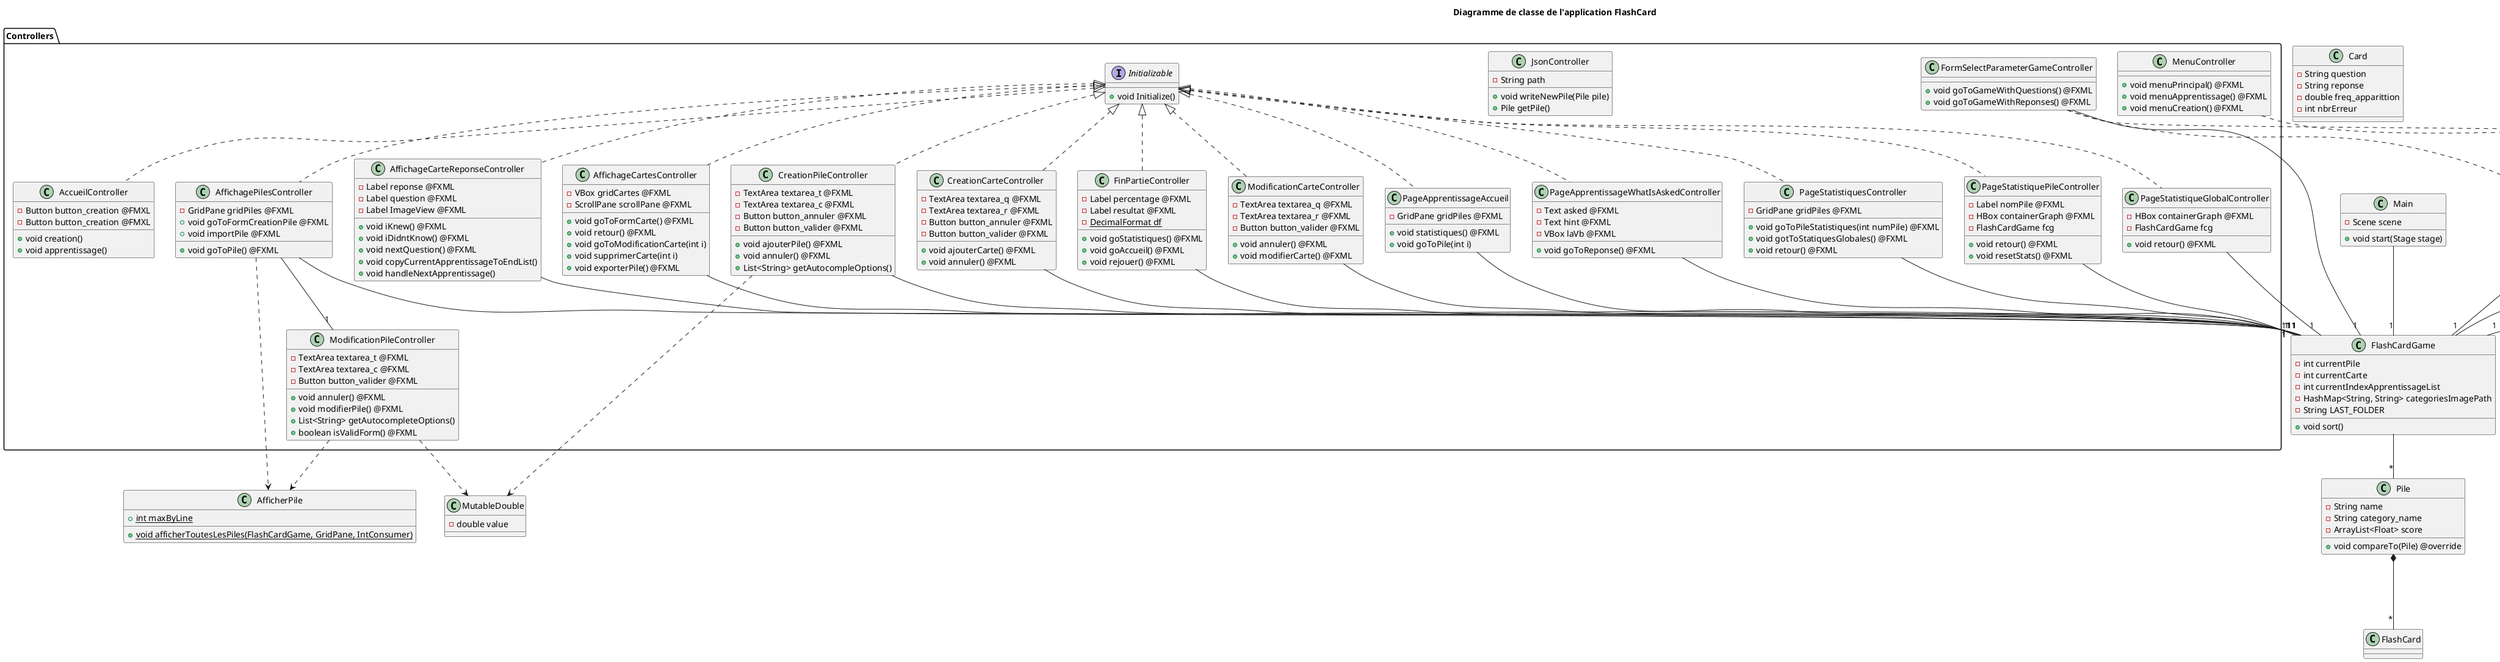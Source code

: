 @startuml

title Diagramme de classe de l'application FlashCard

' ABDEE6

class FlashCardGame {
    -int currentPile
    -int currentCarte
    -int currentIndexApprentissageList
    -HashMap<String, String> categoriesImagePath
    -String LAST_FOLDER
    +void sort()
}
class Card {
    -String question
    -String reponse
    -double freq_apparittion
    -int nbrErreur
}
class Pile {
    -String name
    -String category_name
    -ArrayList<Float> score
    +void compareTo(Pile) @override
}

package "Patern Creator" {

    abstract ApprentissageMethod {
        -Card carte
        -String hintShowed
        {abstract} +void afficher(VBox vb)
    }

    class ApprentissageMethodQuestion {
        +void afficher(VBox vb)
    }

    class ApprentissageMethodReponse {
        +void afficher(VBox vb)
    }

    abstract ApprentissageCreator {
        {abstract} +void createApprentissage()
    }

    class ApprentissageCreatorQuestion {
        +void createApprentissage()
    }

    class ApprentissageCreatorReponse {
        +void createApprentissage()
    }

}

enum View {
    -String fileName
}

class ViewSwitcher {
    {static} -Scene scene
    {static} +switchTo(View view)
}

package "Controllers" {
    interface Initializable {
        +void Initialize()
    }

    class AccueilController {
        -Button button_creation @FMXL
        -Button button_creation @FMXL
        +void creation()
        +void apprentissage()
    }

    class AffichageCarteReponseController {
        -Label reponse @FXML
        -Label question @FXML
        -Label ImageView @FXML
        +void iKnew() @FXML
        +void iDidntKnow() @FXML
        +void nextQuestion() @FXML
        +void copyCurrentApprentissageToEndList()
        +void handleNextApprentissage()
    }

    class AffichageCartesController {
        -VBox gridCartes @FXML
        -ScrollPane scrollPane @FXML
        +void goToFormCarte() @FXML
        +void retour() @FXML
        +void goToModificationCarte(int i)
        +void supprimerCarte(int i)
        +void exporterPile() @FXML
    }

    class AffichagePilesController {
        -GridPane gridPiles @FXML
        +void goToPile() @FXML
        +void goToFormCreationPile @FXML
        +void importPile @FXML
    }

    class CreationCarteController {
        -TextArea textarea_q @FXML
        -TextArea textarea_r @FXML
        -Button button_annuler @FXML
        -Button button_valider @FXML
        +void ajouterCarte() @FXML
        +void annuler() @FXML
    }

    class CreationPileController {
        -TextArea textarea_t @FXML
        -TextArea textarea_c @FXML
        -Button button_annuler @FXML
        -Button button_valider @FXML
        +void ajouterPile() @FXML
        +void annuler() @FXML
        +List<String> getAutocompleOptions()
    }

    class FinPartieController {
        -Label percentage @FXML
        -Label resultat @FXML
        {static} -DecimalFormat df
        +void goStatistiques() @FXML
        +void goAccueil() @FXML
        +void rejouer() @FXML
    }

    class FormSelectParameterGameController {
        +void goToGameWithQuestions() @FXML
        +void goToGameWithReponses() @FXML
    }

    class JsonController {
        -String path
        +void writeNewPile(Pile pile)
        +Pile getPile()
    }

    class MenuController {
        +void menuPrincipal() @FXML
        +void menuApprentissage() @FXML
        +void menuCreation() @FXML
    }

    class ModificationCarteController {
        -TextArea textarea_q @FXML
        -TextArea textarea_r @FXML
        -Button button_valider @FXML
        +void annuler() @FXML
        +void modifierCarte() @FXML
    }

    class ModificationPileController {
        -TextArea textarea_t @FXML
        -TextArea textarea_c @FXML
        -Button button_valider @FXML
        +void annuler() @FXML
        +void modifierPile() @FXML
        +List<String> getAutocompleteOptions()
        +boolean isValidForm() @FXML
    }

    class PageApprentissageAccueil {
        -GridPane gridPiles @FXML
        +void statistiques() @FXML
        +void goToPile(int i)
    }

    class PageApprentissageWhatIsAskedController {
        -Text asked @FXML
        -Text hint @FXML
        -VBox laVb @FXML
        +void goToReponse() @FXML
    }

    class PageStatistiquesController {
        -GridPane gridPiles @FXML
        +void goToPileStatistiques(int numPile) @FXML
        +void gotToStatiquesGlobales() @FXML
        +void retour() @FXML
    }

    class PageStatistiquePileController {
        -Label nomPile @FXML
        -HBox containerGraph @FXML
        -FlashCardGame fcg
        +void retour() @FXML
        +void resetStats() @FXML
    }

    class PageStatistiqueGlobalController {
        -HBox containerGraph @FXML
        -FlashCardGame fcg
        +void retour() @FXML
    }
}

class MutableDouble {
    -double value
}

class AfficherPile {
    {static} +int maxByLine
    {static} +void afficherToutesLesPiles(FlashCardGame, GridPane, IntConsumer)
}

class Main {
    -Scene scene
    +void start(Stage stage)
}

FlashCardGame -- "*" Pile
FlashCardGame -- "*" ApprentissageMethod
Pile *--- "*" FlashCard
ApprentissageMethod <|-- ApprentissageMethodQuestion
ApprentissageMethod <|-- ApprentissageMethodReponse
ApprentissageCreator -- "1" FlashCardGame
ApprentissageCreator <|-- ApprentissageCreatorQuestion
ApprentissageCreator <|-- ApprentissageCreatorReponse
ApprentissageCreator ..> ApprentissageMethod : <<create>>
ViewSwitcher -- "1" FlashCardGame
ViewSwitcher ..> View
Initializable <|.. AccueilController
Initializable <|.. AffichageCarteReponseController
AffichageCarteReponseController -- "1" FlashCardGame
Initializable <|.. AffichageCartesController
AffichageCartesController -- "1" FlashCardGame
Initializable <|.. FinPartieController
FinPartieController -- "1" FlashCardGame
Initializable <|.. AffichagePilesController
AffichagePilesController -- "1" FlashCardGame
AffichagePilesController ..> AfficherPile
AffichagePilesController -- "1" ModificationPileController
ModificationPileController ..> AfficherPile
Initializable <|.. CreationCarteController
CreationCarteController -- "1" FlashCardGame
Initializable <|.. CreationPileController
CreationPileController -- "1" FlashCardGame
FormSelectParameterGameController -- "1" FlashCardGame
FormSelectParameterGameController ..> ApprentissageCreator
FormSelectParameterGameController ..> ApprentissageMethod
Main -- "1" FlashCardGame
Initializable <|.. ModificationCarteController
ModificationCarteController -- "1" FlashCardGame
Initializable <|.. PageApprentissageAccueil
PageApprentissageAccueil -- "1" FlashCardGame
Initializable <|.. PageApprentissageWhatIsAskedController
PageApprentissageWhatIsAskedController -- "1" FlashCardGame
Initializable <|.. PageStatistiquesController
PageStatistiquesController -- "1" FlashCardGame
Initializable <|.. PageStatistiquePileController
PageStatistiquePileController -- "1" FlashCardGame
Initializable <|.. PageStatistiqueGlobalController
PageStatistiqueGlobalController -- "1" FlashCardGame
MenuController ..> ViewSwitcher
CreationPileController ..> MutableDouble
ModificationPileController ..> MutableDouble

@enduml
